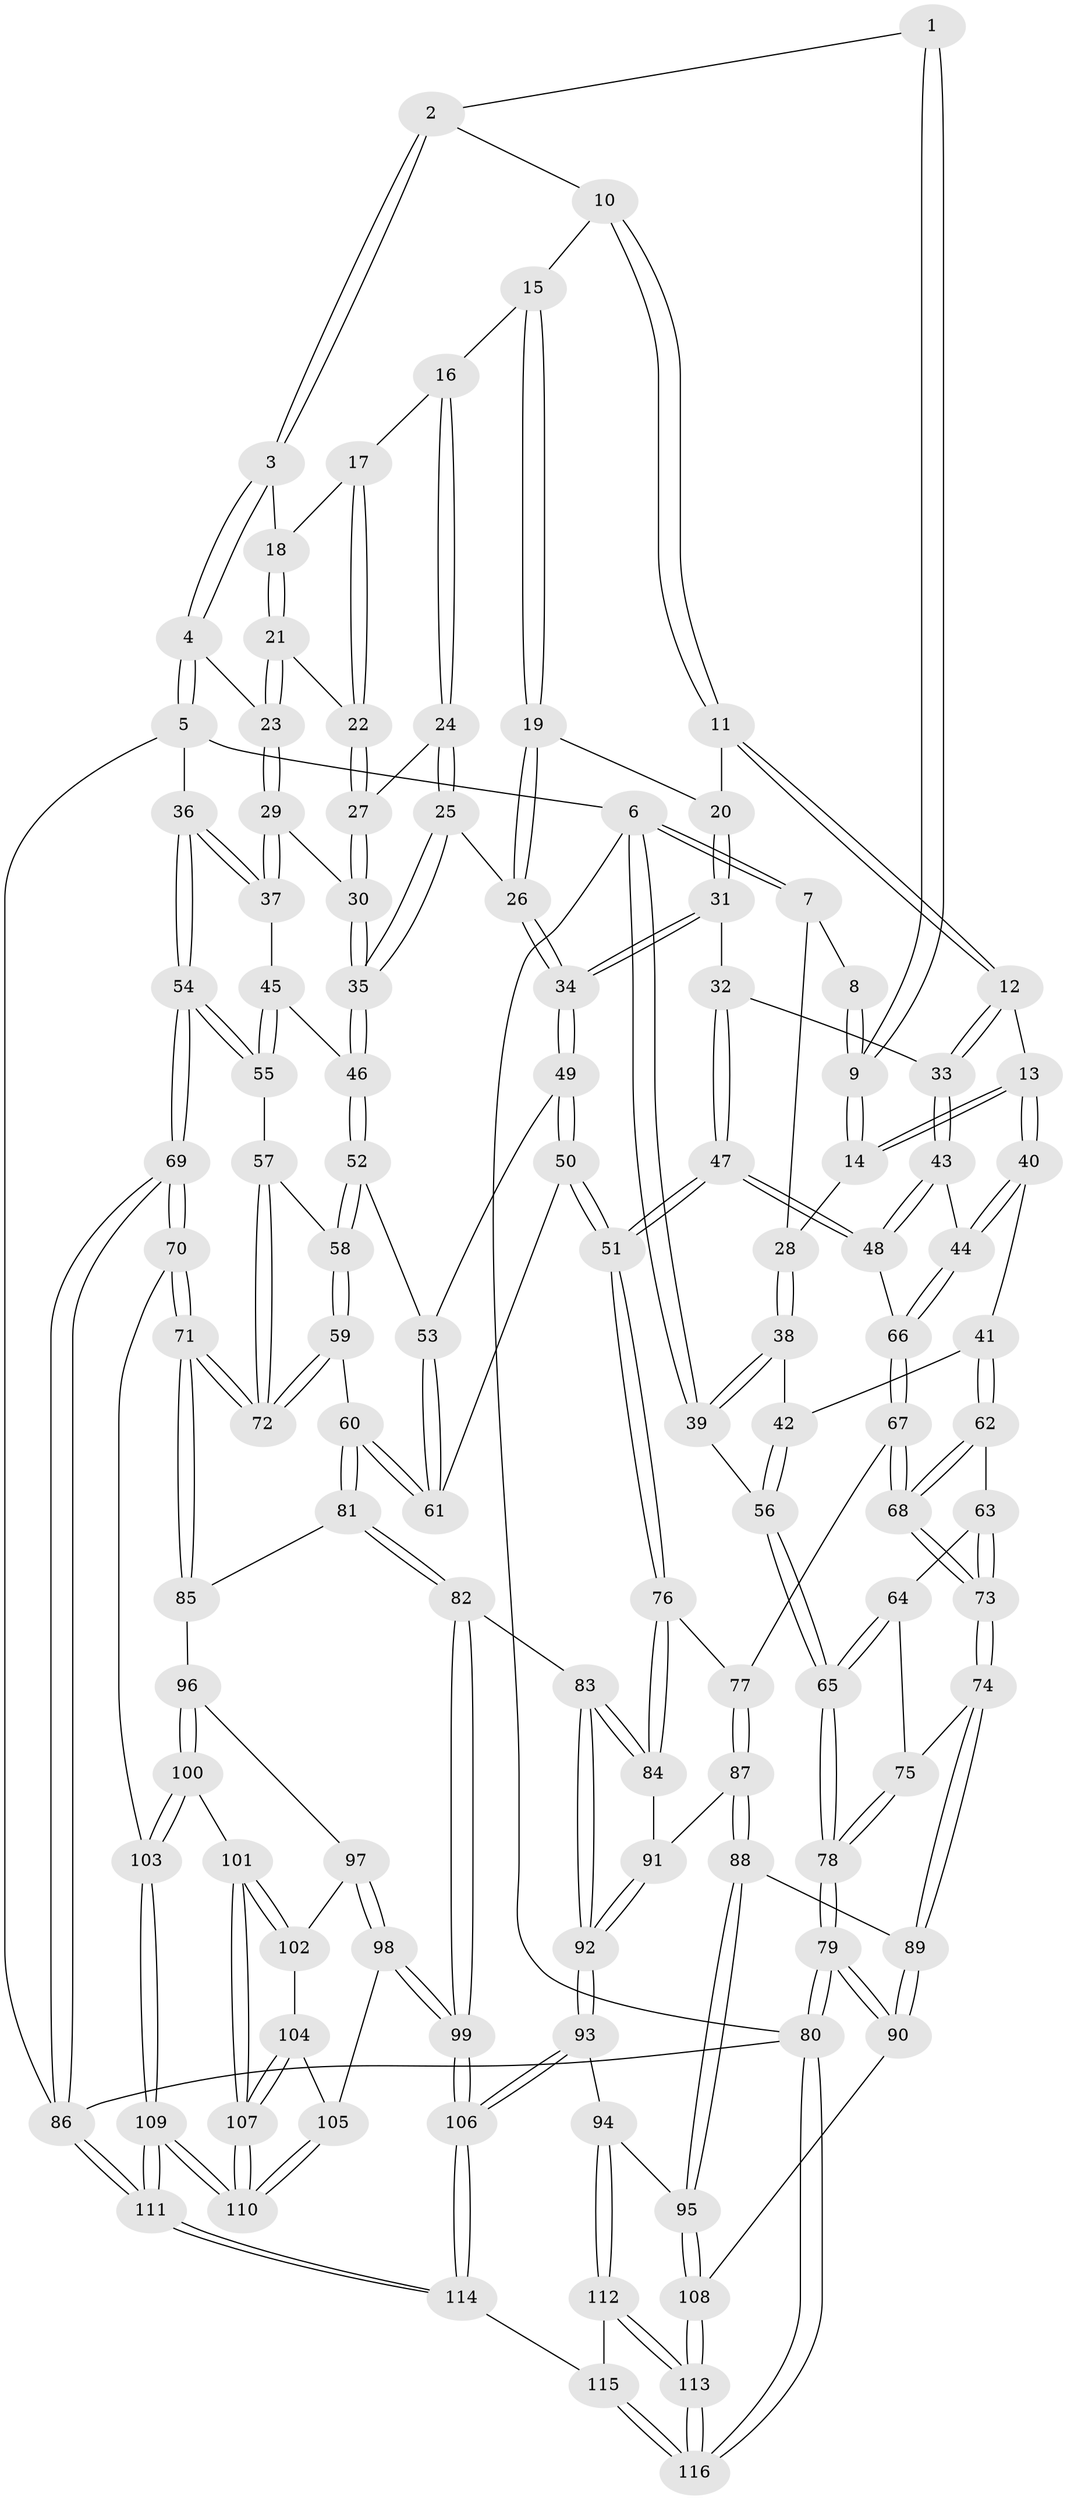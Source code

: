 // coarse degree distribution, {4: 0.30434782608695654, 5: 0.17391304347826086, 9: 0.021739130434782608, 2: 0.021739130434782608, 3: 0.30434782608695654, 6: 0.15217391304347827, 7: 0.021739130434782608}
// Generated by graph-tools (version 1.1) at 2025/21/03/04/25 18:21:32]
// undirected, 116 vertices, 287 edges
graph export_dot {
graph [start="1"]
  node [color=gray90,style=filled];
  1 [pos="+0.4666112735648213+0"];
  2 [pos="+0.6008044791432751+0"];
  3 [pos="+1+0"];
  4 [pos="+1+0"];
  5 [pos="+1+0"];
  6 [pos="+0+0"];
  7 [pos="+0+0"];
  8 [pos="+0+0"];
  9 [pos="+0.3027557552903652+0.14328715968932249"];
  10 [pos="+0.6016270061732646+0"];
  11 [pos="+0.4858582754170817+0.14211627464265558"];
  12 [pos="+0.37221910449475304+0.21923005788703823"];
  13 [pos="+0.3263270322655231+0.18528249821163617"];
  14 [pos="+0.30074719621105994+0.1592946275879363"];
  15 [pos="+0.6604567313505191+0.06701925876098506"];
  16 [pos="+0.6981570670484777+0.11505514115607263"];
  17 [pos="+0.8094111619594296+0.1160786446310639"];
  18 [pos="+1+0"];
  19 [pos="+0.6016185780547545+0.1688630547134096"];
  20 [pos="+0.547089597673158+0.18139352690147192"];
  21 [pos="+0.8761760956437781+0.1652067757462871"];
  22 [pos="+0.8290493821661842+0.16971404939287338"];
  23 [pos="+0.9374414389984463+0.22636817224050965"];
  24 [pos="+0.7080249535091024+0.1608709937244902"];
  25 [pos="+0.6660609412581395+0.3137800301961074"];
  26 [pos="+0.6550459295384883+0.31490299704545344"];
  27 [pos="+0.80873888694804+0.2041037371739013"];
  28 [pos="+0.16030597720191936+0.17551925786911024"];
  29 [pos="+0.9434363588282763+0.26298967023135367"];
  30 [pos="+0.8170756268014343+0.2986647558772084"];
  31 [pos="+0.5681027270007505+0.31994992139946893"];
  32 [pos="+0.5570786675767584+0.32294971085247437"];
  33 [pos="+0.39587981660559834+0.28231839883025234"];
  34 [pos="+0.6389211975995266+0.3206584960096012"];
  35 [pos="+0.7692350459695994+0.3526662389977787"];
  36 [pos="+1+0.3594251537731137"];
  37 [pos="+1+0.32203518830535305"];
  38 [pos="+0.13521668565014835+0.2071332386016699"];
  39 [pos="+0+0.09267317229000037"];
  40 [pos="+0.16336492843059208+0.4034047867175449"];
  41 [pos="+0.15375948718179386+0.4010963376972609"];
  42 [pos="+0.09477315555295318+0.3421129217401213"];
  43 [pos="+0.37470610604466764+0.33609262764413583"];
  44 [pos="+0.21306495547056417+0.42514209916352214"];
  45 [pos="+0.9678009545056554+0.37002769621039217"];
  46 [pos="+0.7827190047413864+0.38751831291926164"];
  47 [pos="+0.48495067673266595+0.5502436323609325"];
  48 [pos="+0.4328485864862127+0.5175006632347897"];
  49 [pos="+0.6162369870229008+0.49654191070218323"];
  50 [pos="+0.58878177156236+0.5479083771961664"];
  51 [pos="+0.5173444891116257+0.5943212389580693"];
  52 [pos="+0.7827601101148315+0.38773879056263555"];
  53 [pos="+0.7379120835770014+0.4404912232407382"];
  54 [pos="+1+0.6064186048721999"];
  55 [pos="+0.8964415890365028+0.46142008298802795"];
  56 [pos="+0+0.36947210967857835"];
  57 [pos="+0.8667144360637035+0.4614669293074401"];
  58 [pos="+0.8206129910431174+0.4439136058002278"];
  59 [pos="+0.785178395637897+0.5949932797987875"];
  60 [pos="+0.7821000714427725+0.5956847463322699"];
  61 [pos="+0.701323997996564+0.5468468236724349"];
  62 [pos="+0.12353663479170444+0.45868401614855214"];
  63 [pos="+0.08629041745573582+0.4987326514381902"];
  64 [pos="+0.03790796488029421+0.523125585780551"];
  65 [pos="+0+0.47322187556356304"];
  66 [pos="+0.2686708101024453+0.5323797330107992"];
  67 [pos="+0.23466086957291646+0.617491856184034"];
  68 [pos="+0.16465625194674974+0.6460019082934016"];
  69 [pos="+1+0.707313971927422"];
  70 [pos="+1+0.7231433627616319"];
  71 [pos="+0.9900908128218537+0.7148039358878764"];
  72 [pos="+0.9186822304198199+0.6600097442509403"];
  73 [pos="+0.13594372272732583+0.6649741851251451"];
  74 [pos="+0.1348494458718073+0.6659719637255627"];
  75 [pos="+0.0620587402837989+0.5995140181248891"];
  76 [pos="+0.5179234370730401+0.6478020834939902"];
  77 [pos="+0.29431602863909934+0.667875557824376"];
  78 [pos="+0+0.5966282384578082"];
  79 [pos="+0+0.8950651910978624"];
  80 [pos="+0+1"];
  81 [pos="+0.6615911649917537+0.7294447873982374"];
  82 [pos="+0.5956772065355409+0.7424847104976794"];
  83 [pos="+0.559703223417693+0.7033177918538976"];
  84 [pos="+0.5206122884087622+0.6554806658033988"];
  85 [pos="+0.6668995088632229+0.7311972742522767"];
  86 [pos="+1+1"];
  87 [pos="+0.3025219683512264+0.7760384976130575"];
  88 [pos="+0.2405870973053316+0.8226171574325853"];
  89 [pos="+0.10440780233197136+0.7315084729456808"];
  90 [pos="+0+0.7969510526966156"];
  91 [pos="+0.36869730778786536+0.7882087263577224"];
  92 [pos="+0.395131236613897+0.8624599376280577"];
  93 [pos="+0.4019566383240296+0.8969264304465936"];
  94 [pos="+0.38674601770615674+0.9067412338449978"];
  95 [pos="+0.24373091854899545+0.8678526843833784"];
  96 [pos="+0.8022934054397844+0.8274701079765218"];
  97 [pos="+0.7493542075549835+0.860891496642065"];
  98 [pos="+0.6561685891959338+0.8905498094922623"];
  99 [pos="+0.5909312717656162+0.8595838477207254"];
  100 [pos="+0.8293323955395556+0.8325397305733814"];
  101 [pos="+0.8075276841401913+0.8853190228766528"];
  102 [pos="+0.7634457156422856+0.8961249445559963"];
  103 [pos="+0.9152402950034104+0.8044230690917591"];
  104 [pos="+0.7595499971623006+0.9003060818665667"];
  105 [pos="+0.6950753693700044+0.9255432798012003"];
  106 [pos="+0.5426503266698485+0.9239274328142496"];
  107 [pos="+0.8003857675638221+0.9518346599790121"];
  108 [pos="+0.2140081796494853+0.9338366814915894"];
  109 [pos="+0.8414280916249651+1"];
  110 [pos="+0.8004280952201659+1"];
  111 [pos="+0.8701341728250561+1"];
  112 [pos="+0.3839947736733676+0.9125606904201621"];
  113 [pos="+0.18562856168207112+1"];
  114 [pos="+0.5357372408747731+1"];
  115 [pos="+0.5153705220613561+1"];
  116 [pos="+0.17321751071055608+1"];
  1 -- 2;
  1 -- 9;
  1 -- 9;
  2 -- 3;
  2 -- 3;
  2 -- 10;
  3 -- 4;
  3 -- 4;
  3 -- 18;
  4 -- 5;
  4 -- 5;
  4 -- 23;
  5 -- 6;
  5 -- 36;
  5 -- 86;
  6 -- 7;
  6 -- 7;
  6 -- 39;
  6 -- 39;
  6 -- 80;
  7 -- 8;
  7 -- 28;
  8 -- 9;
  8 -- 9;
  9 -- 14;
  9 -- 14;
  10 -- 11;
  10 -- 11;
  10 -- 15;
  11 -- 12;
  11 -- 12;
  11 -- 20;
  12 -- 13;
  12 -- 33;
  12 -- 33;
  13 -- 14;
  13 -- 14;
  13 -- 40;
  13 -- 40;
  14 -- 28;
  15 -- 16;
  15 -- 19;
  15 -- 19;
  16 -- 17;
  16 -- 24;
  16 -- 24;
  17 -- 18;
  17 -- 22;
  17 -- 22;
  18 -- 21;
  18 -- 21;
  19 -- 20;
  19 -- 26;
  19 -- 26;
  20 -- 31;
  20 -- 31;
  21 -- 22;
  21 -- 23;
  21 -- 23;
  22 -- 27;
  22 -- 27;
  23 -- 29;
  23 -- 29;
  24 -- 25;
  24 -- 25;
  24 -- 27;
  25 -- 26;
  25 -- 35;
  25 -- 35;
  26 -- 34;
  26 -- 34;
  27 -- 30;
  27 -- 30;
  28 -- 38;
  28 -- 38;
  29 -- 30;
  29 -- 37;
  29 -- 37;
  30 -- 35;
  30 -- 35;
  31 -- 32;
  31 -- 34;
  31 -- 34;
  32 -- 33;
  32 -- 47;
  32 -- 47;
  33 -- 43;
  33 -- 43;
  34 -- 49;
  34 -- 49;
  35 -- 46;
  35 -- 46;
  36 -- 37;
  36 -- 37;
  36 -- 54;
  36 -- 54;
  37 -- 45;
  38 -- 39;
  38 -- 39;
  38 -- 42;
  39 -- 56;
  40 -- 41;
  40 -- 44;
  40 -- 44;
  41 -- 42;
  41 -- 62;
  41 -- 62;
  42 -- 56;
  42 -- 56;
  43 -- 44;
  43 -- 48;
  43 -- 48;
  44 -- 66;
  44 -- 66;
  45 -- 46;
  45 -- 55;
  45 -- 55;
  46 -- 52;
  46 -- 52;
  47 -- 48;
  47 -- 48;
  47 -- 51;
  47 -- 51;
  48 -- 66;
  49 -- 50;
  49 -- 50;
  49 -- 53;
  50 -- 51;
  50 -- 51;
  50 -- 61;
  51 -- 76;
  51 -- 76;
  52 -- 53;
  52 -- 58;
  52 -- 58;
  53 -- 61;
  53 -- 61;
  54 -- 55;
  54 -- 55;
  54 -- 69;
  54 -- 69;
  55 -- 57;
  56 -- 65;
  56 -- 65;
  57 -- 58;
  57 -- 72;
  57 -- 72;
  58 -- 59;
  58 -- 59;
  59 -- 60;
  59 -- 72;
  59 -- 72;
  60 -- 61;
  60 -- 61;
  60 -- 81;
  60 -- 81;
  62 -- 63;
  62 -- 68;
  62 -- 68;
  63 -- 64;
  63 -- 73;
  63 -- 73;
  64 -- 65;
  64 -- 65;
  64 -- 75;
  65 -- 78;
  65 -- 78;
  66 -- 67;
  66 -- 67;
  67 -- 68;
  67 -- 68;
  67 -- 77;
  68 -- 73;
  68 -- 73;
  69 -- 70;
  69 -- 70;
  69 -- 86;
  69 -- 86;
  70 -- 71;
  70 -- 71;
  70 -- 103;
  71 -- 72;
  71 -- 72;
  71 -- 85;
  71 -- 85;
  73 -- 74;
  73 -- 74;
  74 -- 75;
  74 -- 89;
  74 -- 89;
  75 -- 78;
  75 -- 78;
  76 -- 77;
  76 -- 84;
  76 -- 84;
  77 -- 87;
  77 -- 87;
  78 -- 79;
  78 -- 79;
  79 -- 80;
  79 -- 80;
  79 -- 90;
  79 -- 90;
  80 -- 116;
  80 -- 116;
  80 -- 86;
  81 -- 82;
  81 -- 82;
  81 -- 85;
  82 -- 83;
  82 -- 99;
  82 -- 99;
  83 -- 84;
  83 -- 84;
  83 -- 92;
  83 -- 92;
  84 -- 91;
  85 -- 96;
  86 -- 111;
  86 -- 111;
  87 -- 88;
  87 -- 88;
  87 -- 91;
  88 -- 89;
  88 -- 95;
  88 -- 95;
  89 -- 90;
  89 -- 90;
  90 -- 108;
  91 -- 92;
  91 -- 92;
  92 -- 93;
  92 -- 93;
  93 -- 94;
  93 -- 106;
  93 -- 106;
  94 -- 95;
  94 -- 112;
  94 -- 112;
  95 -- 108;
  95 -- 108;
  96 -- 97;
  96 -- 100;
  96 -- 100;
  97 -- 98;
  97 -- 98;
  97 -- 102;
  98 -- 99;
  98 -- 99;
  98 -- 105;
  99 -- 106;
  99 -- 106;
  100 -- 101;
  100 -- 103;
  100 -- 103;
  101 -- 102;
  101 -- 102;
  101 -- 107;
  101 -- 107;
  102 -- 104;
  103 -- 109;
  103 -- 109;
  104 -- 105;
  104 -- 107;
  104 -- 107;
  105 -- 110;
  105 -- 110;
  106 -- 114;
  106 -- 114;
  107 -- 110;
  107 -- 110;
  108 -- 113;
  108 -- 113;
  109 -- 110;
  109 -- 110;
  109 -- 111;
  109 -- 111;
  111 -- 114;
  111 -- 114;
  112 -- 113;
  112 -- 113;
  112 -- 115;
  113 -- 116;
  113 -- 116;
  114 -- 115;
  115 -- 116;
  115 -- 116;
}
